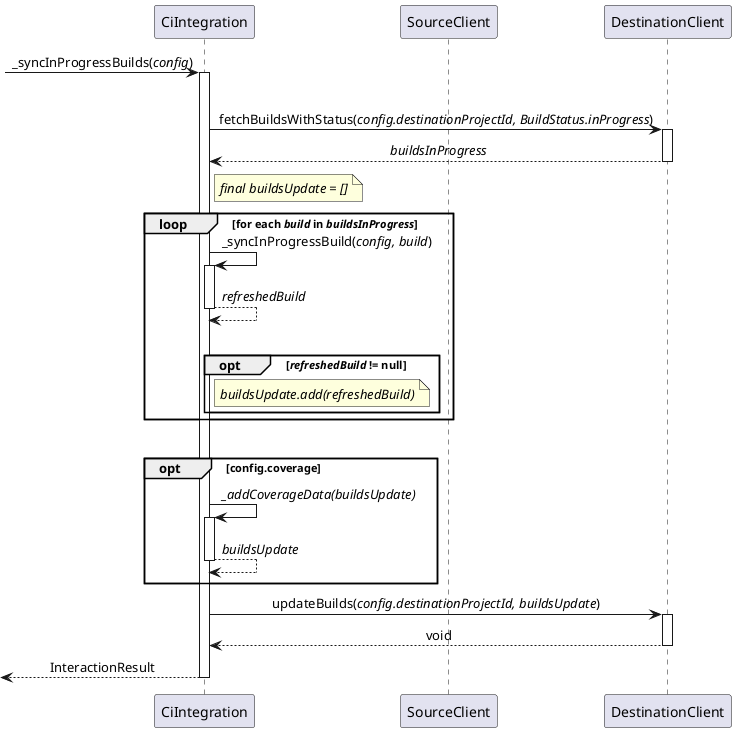@startuml resync_builds_stage_sequence_diagram
'https://plantuml.com/sequence-diagram

skinparam SequenceMessageAlignment center

participant CiIntegration
participant SourceClient
participant DestinationClient

?-> CiIntegration ++ : _syncInProgressBuilds(//config//)
|||
CiIntegration -> DestinationClient ++ : fetchBuildsWithStatus(//config.destinationProjectId, BuildStatus.inProgress//)
return //buildsInProgress//
note right of CiIntegration: //final buildsUpdate = []//
loop for each //build// in //buildsInProgress//
    CiIntegration -> CiIntegration ++ : _syncInProgressBuild(//config, build//)
    return //refreshedBuild//
    |||
    opt //refreshedBuild// != null
        note right of CiIntegration: //buildsUpdate.add(refreshedBuild)//
    end
end
|||
opt config.coverage
    ||8||
    CiIntegration -> CiIntegration ++ : //_addCoverageData(buildsUpdate)//
    return //buildsUpdate//
    ||8||
end

CiIntegration -> DestinationClient ++ : updateBuilds(//config.destinationProjectId, buildsUpdate//)
return void

return InteractionResult

@enduml

